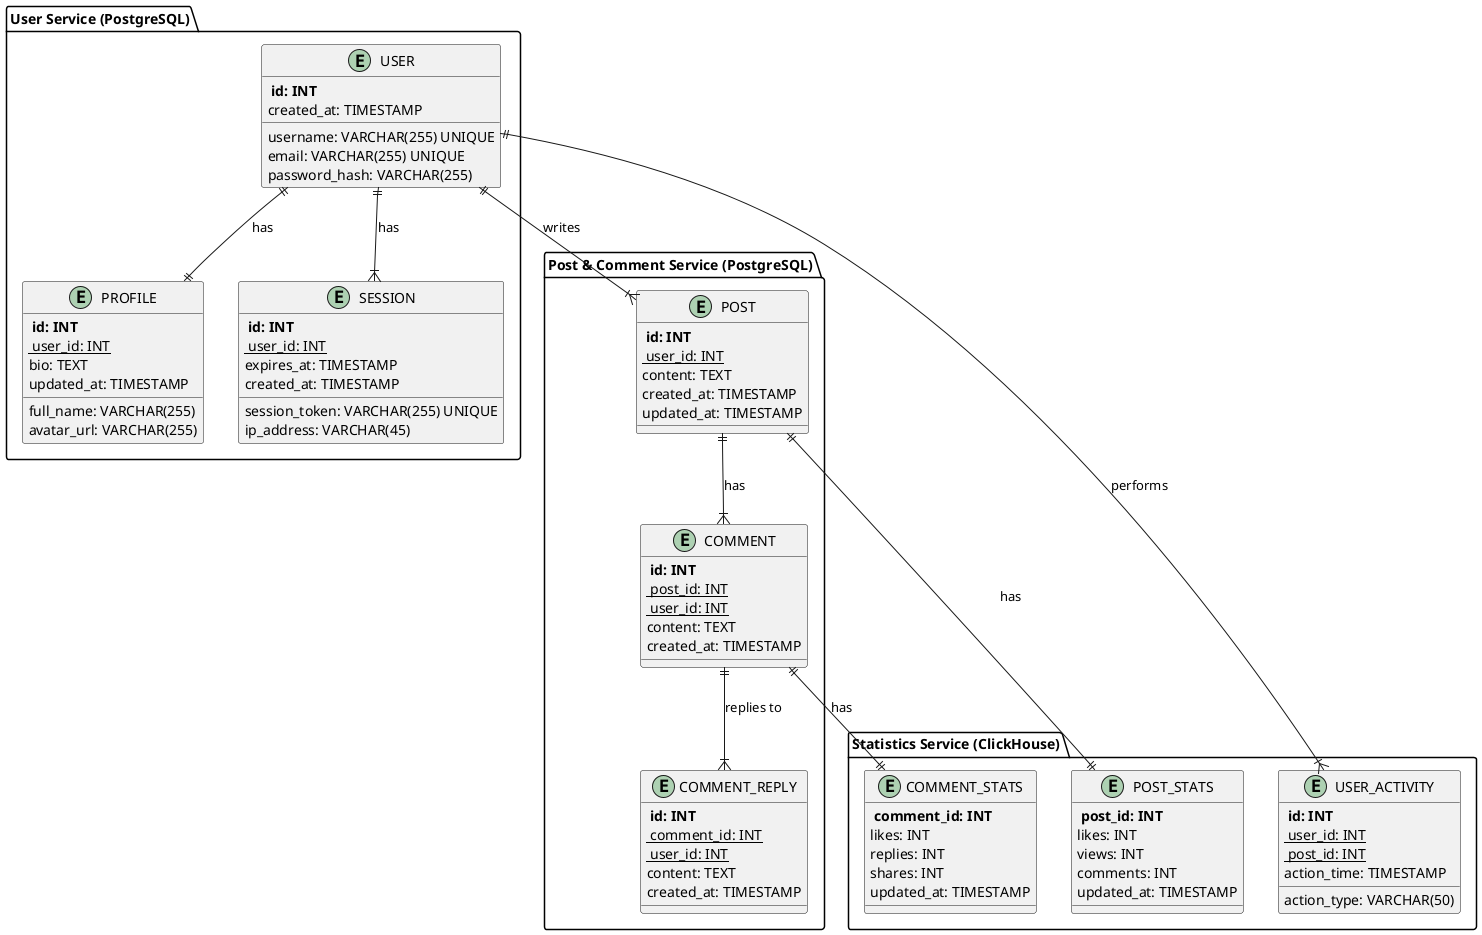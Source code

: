 @startuml
' ER-диаграмма для социальной сети

!define PRIMARY_KEY <b>
!define FOREIGN_KEY <u>

package "User Service (PostgreSQL)" {
    entity USER {
        PRIMARY_KEY id: INT
        username: VARCHAR(255) UNIQUE
        email: VARCHAR(255) UNIQUE
        password_hash: VARCHAR(255)
        created_at: TIMESTAMP
    }

    entity PROFILE {
        PRIMARY_KEY id: INT
        FOREIGN_KEY user_id: INT
        full_name: VARCHAR(255)
        bio: TEXT
        avatar_url: VARCHAR(255)
        updated_at: TIMESTAMP
    }

    entity SESSION {
        PRIMARY_KEY id: INT
        FOREIGN_KEY user_id: INT
        session_token: VARCHAR(255) UNIQUE
        expires_at: TIMESTAMP
        created_at: TIMESTAMP
        ip_address: VARCHAR(45)
    }

    USER ||--|| PROFILE : "has"
    USER ||--|{ SESSION : "has"
}

package "Post & Comment Service (PostgreSQL)" {
    entity POST {
        PRIMARY_KEY id: INT
        FOREIGN_KEY user_id: INT
        content: TEXT
        created_at: TIMESTAMP
        updated_at: TIMESTAMP
    }

    entity COMMENT {
        PRIMARY_KEY id: INT
        FOREIGN_KEY post_id: INT
        FOREIGN_KEY user_id: INT
        content: TEXT
        created_at: TIMESTAMP
    }

    entity COMMENT_REPLY {
        PRIMARY_KEY id: INT
        FOREIGN_KEY comment_id: INT
        FOREIGN_KEY user_id: INT
        content: TEXT
        created_at: TIMESTAMP
    }

    USER ||--|{ POST : "writes"
    POST ||--|{ COMMENT : "has"
    COMMENT ||--|{ COMMENT_REPLY : "replies to"
}

package "Statistics Service (ClickHouse)" {
    entity POST_STATS {
        PRIMARY_KEY post_id: INT
        likes: INT
        views: INT
        comments: INT
        updated_at: TIMESTAMP
    }

    entity USER_ACTIVITY {
        PRIMARY_KEY id: INT
        FOREIGN_KEY user_id: INT
        FOREIGN_KEY post_id: INT
        action_type: VARCHAR(50)
        action_time: TIMESTAMP
    }

    entity COMMENT_STATS {
        PRIMARY_KEY comment_id: INT
        likes: INT
        replies: INT
        shares: INT
        updated_at: TIMESTAMP
    }

    POST ||--|| POST_STATS : "has"
    COMMENT ||--|| COMMENT_STATS : "has"
    USER ||--|{ USER_ACTIVITY : "performs"
}
@enduml
